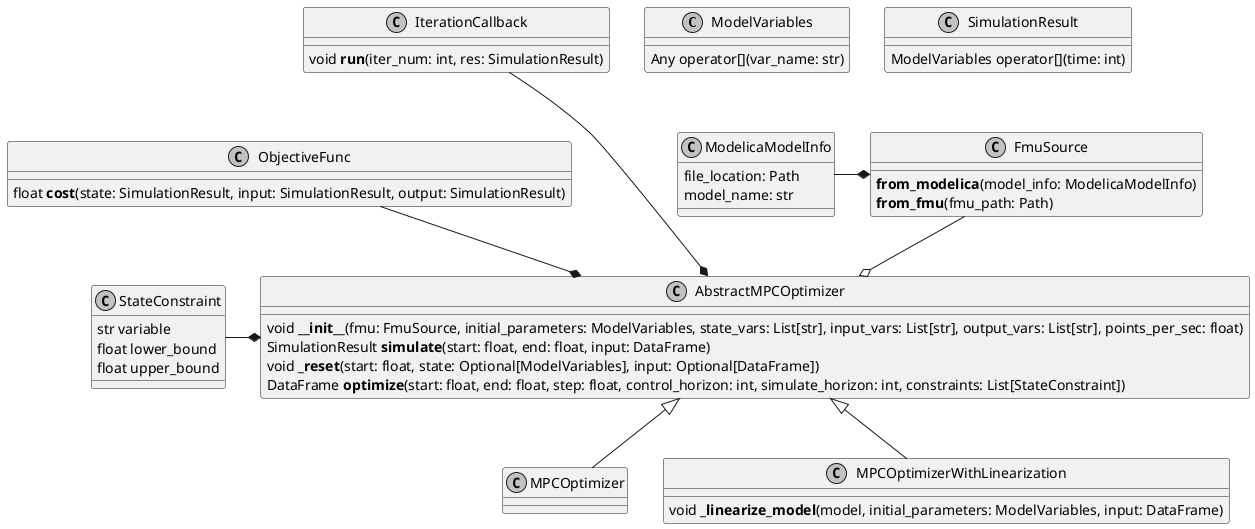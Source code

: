 @startuml
skinparam monochrome true
skinparam classFontSize 15
skinparam defaultFontSize 14

class ModelVariables {
    Any operator[](var_name: str)
}

class SimulationResult {
    ModelVariables operator[](time: int)
}

class StateConstraint {
    str variable
    float lower_bound
    float upper_bound
}

class ObjectiveFunc {
    float **cost**(state: SimulationResult, input: SimulationResult, output: SimulationResult)
}

class IterationCallback {
    void **run**(iter_num: int, res: SimulationResult)    
}

class ModelicaModelInfo {
    file_location: Path
    model_name: str
}

class FmuSource {
    **from_modelica**(model_info: ModelicaModelInfo)
    **from_fmu**(fmu_path: Path)
}

FmuSource *-left- ModelicaModelInfo

class AbstractMPCOptimizer {
    void **__init__**(fmu: FmuSource, initial_parameters: ModelVariables, state_vars: List[str], input_vars: List[str], output_vars: List[str], points_per_sec: float)
    SimulationResult **simulate**(start: float, end: float, input: DataFrame)
    void **_reset**(start: float, state: Optional[ModelVariables], input: Optional[DataFrame])
    DataFrame **optimize**(start: float, end: float, step: float, control_horizon: int, simulate_horizon: int, constraints: List[StateConstraint])
}

AbstractMPCOptimizer o-up- FmuSource
AbstractMPCOptimizer *-left- StateConstraint
AbstractMPCOptimizer *-left- ObjectiveFunc
AbstractMPCOptimizer *-left- IterationCallback

ObjectiveFunc -[hidden]down-> StateConstraint
IterationCallback -[hidden]down-> ObjectiveFunc

class MPCOptimizer {

}

class MPCOptimizerWithLinearization {
    void **_linearize_model**(model, initial_parameters: ModelVariables, input: DataFrame)
}
AbstractMPCOptimizer <|-down- MPCOptimizer
AbstractMPCOptimizer <|-down- MPCOptimizerWithLinearization
@enduml
